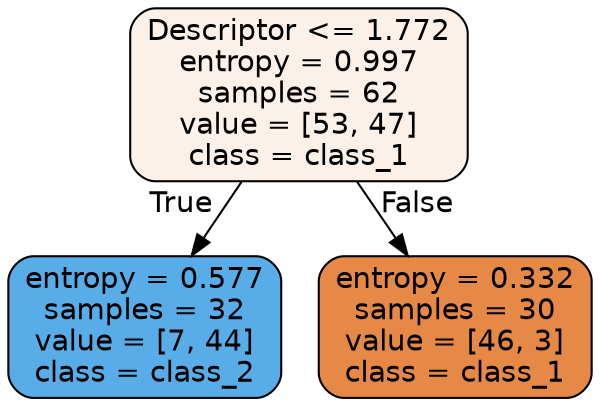 digraph Tree {
node [shape=box, style="filled, rounded", color="black", fontname="helvetica"] ;
edge [fontname="helvetica"] ;
0 [label="Descriptor <= 1.772\nentropy = 0.997\nsamples = 62\nvalue = [53, 47]\nclass = class_1", fillcolor="#fcf1e9"] ;
1 [label="entropy = 0.577\nsamples = 32\nvalue = [7, 44]\nclass = class_2", fillcolor="#58ade9"] ;
0 -> 1 [labeldistance=2.5, labelangle=45, headlabel="True"] ;
2 [label="entropy = 0.332\nsamples = 30\nvalue = [46, 3]\nclass = class_1", fillcolor="#e78946"] ;
0 -> 2 [labeldistance=2.5, labelangle=-45, headlabel="False"] ;
}